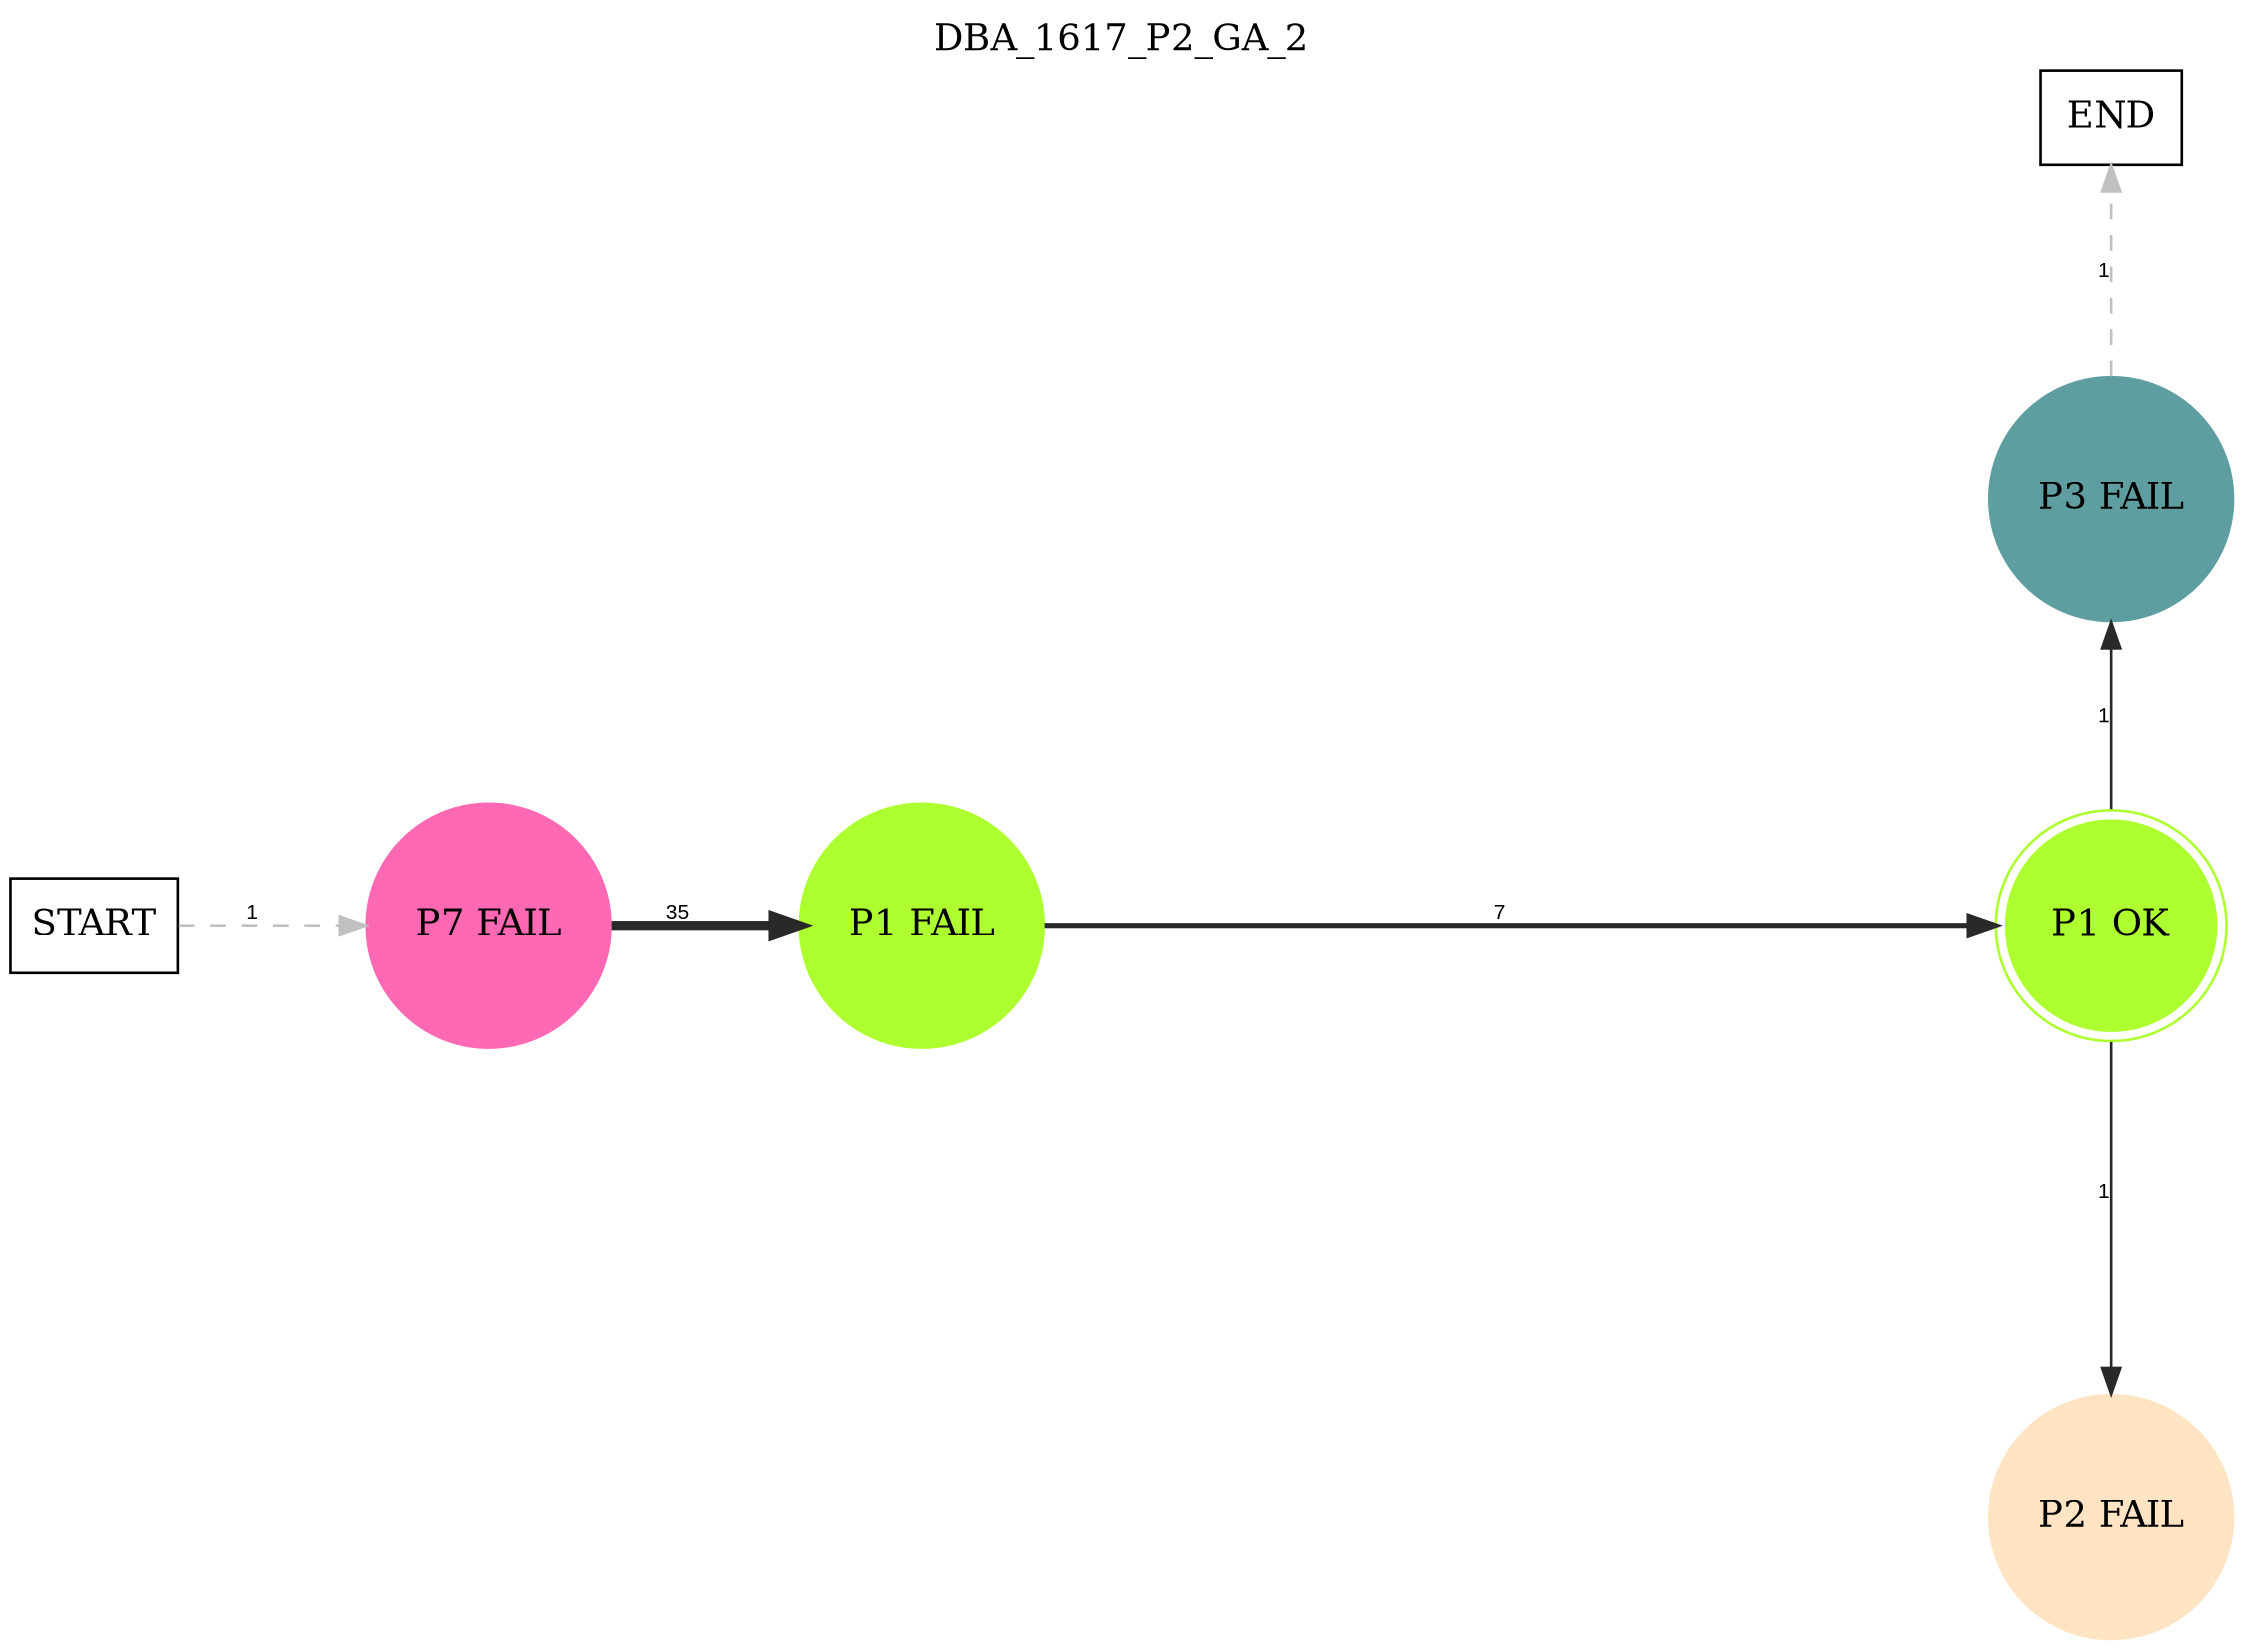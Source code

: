 digraph DBA_1617_P2_GA_2 {
	labelloc="t";
	label=DBA_1617_P2_GA_2;
	dpi = 150
	size="16,11!";
	margin = 0;
layout=circo;
"START" [shape=box, fillcolor=white, style=filled, color=black]
"P7 FAIL" [shape=circle, color=hotpink, style=filled]
"P1 FAIL" [shape=circle, color=greenyellow, style=filled]
"P1 OK" [shape=circle, color=greenyellow, peripheries=2, style=filled]
"P2 FAIL" [shape=circle, color=bisque, style=filled]
"P3 FAIL" [shape=circle, color=cadetblue, style=filled]
"END" [shape=box, fillcolor=white, style=filled, color=black]
"START" -> "P7 FAIL" [ style = dashed color=grey label ="1" labelfloat=false fontname="Arial" fontsize=8]

"P7 FAIL" -> "P1 FAIL" [ color=grey16 penwidth = "3.55534806148941"label ="35" labelfloat=false fontname="Arial" fontsize=8]

"P1 FAIL" -> "P1 OK" [ color=grey16 penwidth = "1.94591014905531"label ="7" labelfloat=false fontname="Arial" fontsize=8]

"P1 OK" -> "P2 FAIL" [ color=grey16 penwidth = "1"label ="1" labelfloat=false fontname="Arial" fontsize=8]

"P1 OK" -> "P3 FAIL" [ color=grey16 penwidth = "1"label ="1" labelfloat=false fontname="Arial" fontsize=8]

"P3 FAIL" -> "END" [ style = dashed color=grey label ="1" labelfloat=false fontname="Arial" fontsize=8]

}
